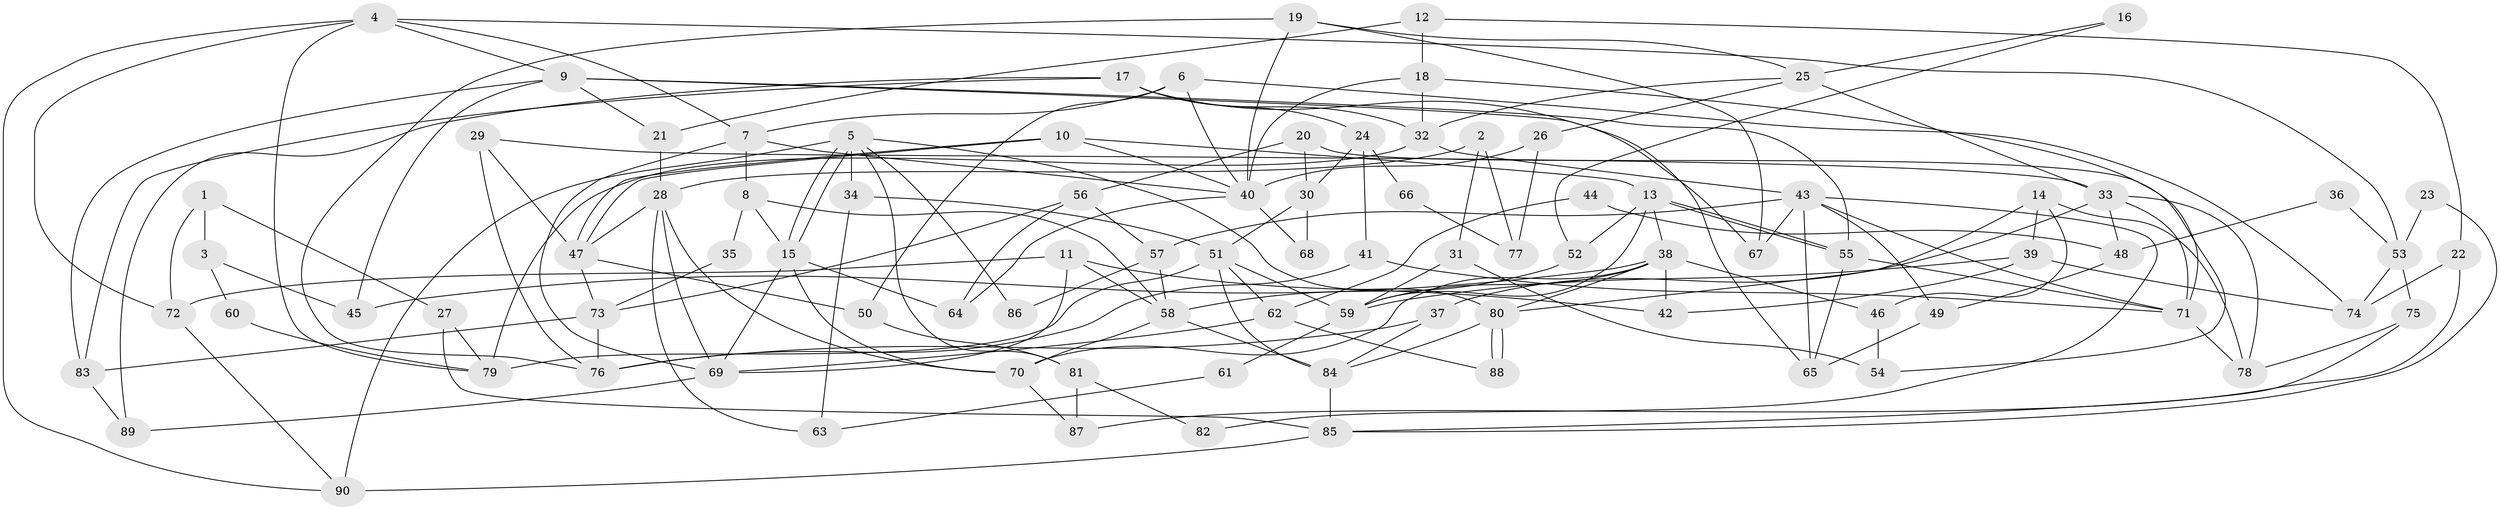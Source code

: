 // coarse degree distribution, {5: 0.1388888888888889, 6: 0.1388888888888889, 8: 0.1388888888888889, 3: 0.25, 4: 0.16666666666666666, 7: 0.05555555555555555, 13: 0.027777777777777776, 11: 0.027777777777777776, 10: 0.05555555555555555}
// Generated by graph-tools (version 1.1) at 2025/37/03/04/25 23:37:15]
// undirected, 90 vertices, 180 edges
graph export_dot {
  node [color=gray90,style=filled];
  1;
  2;
  3;
  4;
  5;
  6;
  7;
  8;
  9;
  10;
  11;
  12;
  13;
  14;
  15;
  16;
  17;
  18;
  19;
  20;
  21;
  22;
  23;
  24;
  25;
  26;
  27;
  28;
  29;
  30;
  31;
  32;
  33;
  34;
  35;
  36;
  37;
  38;
  39;
  40;
  41;
  42;
  43;
  44;
  45;
  46;
  47;
  48;
  49;
  50;
  51;
  52;
  53;
  54;
  55;
  56;
  57;
  58;
  59;
  60;
  61;
  62;
  63;
  64;
  65;
  66;
  67;
  68;
  69;
  70;
  71;
  72;
  73;
  74;
  75;
  76;
  77;
  78;
  79;
  80;
  81;
  82;
  83;
  84;
  85;
  86;
  87;
  88;
  89;
  90;
  1 -- 72;
  1 -- 27;
  1 -- 3;
  2 -- 31;
  2 -- 28;
  2 -- 77;
  3 -- 45;
  3 -- 60;
  4 -- 7;
  4 -- 9;
  4 -- 53;
  4 -- 72;
  4 -- 79;
  4 -- 90;
  5 -- 15;
  5 -- 15;
  5 -- 80;
  5 -- 34;
  5 -- 81;
  5 -- 86;
  5 -- 90;
  6 -- 40;
  6 -- 74;
  6 -- 7;
  6 -- 50;
  7 -- 69;
  7 -- 8;
  7 -- 40;
  8 -- 15;
  8 -- 35;
  8 -- 58;
  9 -- 83;
  9 -- 67;
  9 -- 21;
  9 -- 45;
  9 -- 55;
  10 -- 47;
  10 -- 47;
  10 -- 13;
  10 -- 40;
  11 -- 72;
  11 -- 58;
  11 -- 42;
  11 -- 69;
  12 -- 22;
  12 -- 18;
  12 -- 21;
  13 -- 55;
  13 -- 55;
  13 -- 38;
  13 -- 52;
  13 -- 59;
  14 -- 80;
  14 -- 39;
  14 -- 46;
  14 -- 78;
  15 -- 69;
  15 -- 64;
  15 -- 70;
  16 -- 25;
  16 -- 52;
  17 -- 32;
  17 -- 65;
  17 -- 24;
  17 -- 83;
  17 -- 89;
  18 -- 40;
  18 -- 71;
  18 -- 32;
  19 -- 40;
  19 -- 76;
  19 -- 25;
  19 -- 67;
  20 -- 56;
  20 -- 30;
  20 -- 54;
  21 -- 28;
  22 -- 74;
  22 -- 87;
  23 -- 85;
  23 -- 53;
  24 -- 41;
  24 -- 30;
  24 -- 66;
  25 -- 33;
  25 -- 26;
  25 -- 32;
  26 -- 40;
  26 -- 77;
  27 -- 79;
  27 -- 85;
  28 -- 47;
  28 -- 63;
  28 -- 69;
  28 -- 70;
  29 -- 47;
  29 -- 33;
  29 -- 76;
  30 -- 51;
  30 -- 68;
  31 -- 59;
  31 -- 54;
  32 -- 43;
  32 -- 79;
  33 -- 78;
  33 -- 37;
  33 -- 48;
  33 -- 71;
  34 -- 51;
  34 -- 63;
  35 -- 73;
  36 -- 53;
  36 -- 48;
  37 -- 76;
  37 -- 84;
  38 -- 80;
  38 -- 70;
  38 -- 42;
  38 -- 45;
  38 -- 46;
  38 -- 59;
  39 -- 59;
  39 -- 42;
  39 -- 74;
  40 -- 64;
  40 -- 68;
  41 -- 76;
  41 -- 71;
  43 -- 71;
  43 -- 49;
  43 -- 57;
  43 -- 65;
  43 -- 67;
  43 -- 82;
  44 -- 62;
  44 -- 48;
  46 -- 54;
  47 -- 73;
  47 -- 50;
  48 -- 49;
  49 -- 65;
  50 -- 81;
  51 -- 79;
  51 -- 59;
  51 -- 62;
  51 -- 84;
  52 -- 58;
  53 -- 75;
  53 -- 74;
  55 -- 65;
  55 -- 71;
  56 -- 64;
  56 -- 57;
  56 -- 73;
  57 -- 58;
  57 -- 86;
  58 -- 70;
  58 -- 84;
  59 -- 61;
  60 -- 79;
  61 -- 63;
  62 -- 69;
  62 -- 88;
  66 -- 77;
  69 -- 89;
  70 -- 87;
  71 -- 78;
  72 -- 90;
  73 -- 83;
  73 -- 76;
  75 -- 78;
  75 -- 85;
  80 -- 84;
  80 -- 88;
  80 -- 88;
  81 -- 82;
  81 -- 87;
  83 -- 89;
  84 -- 85;
  85 -- 90;
}
